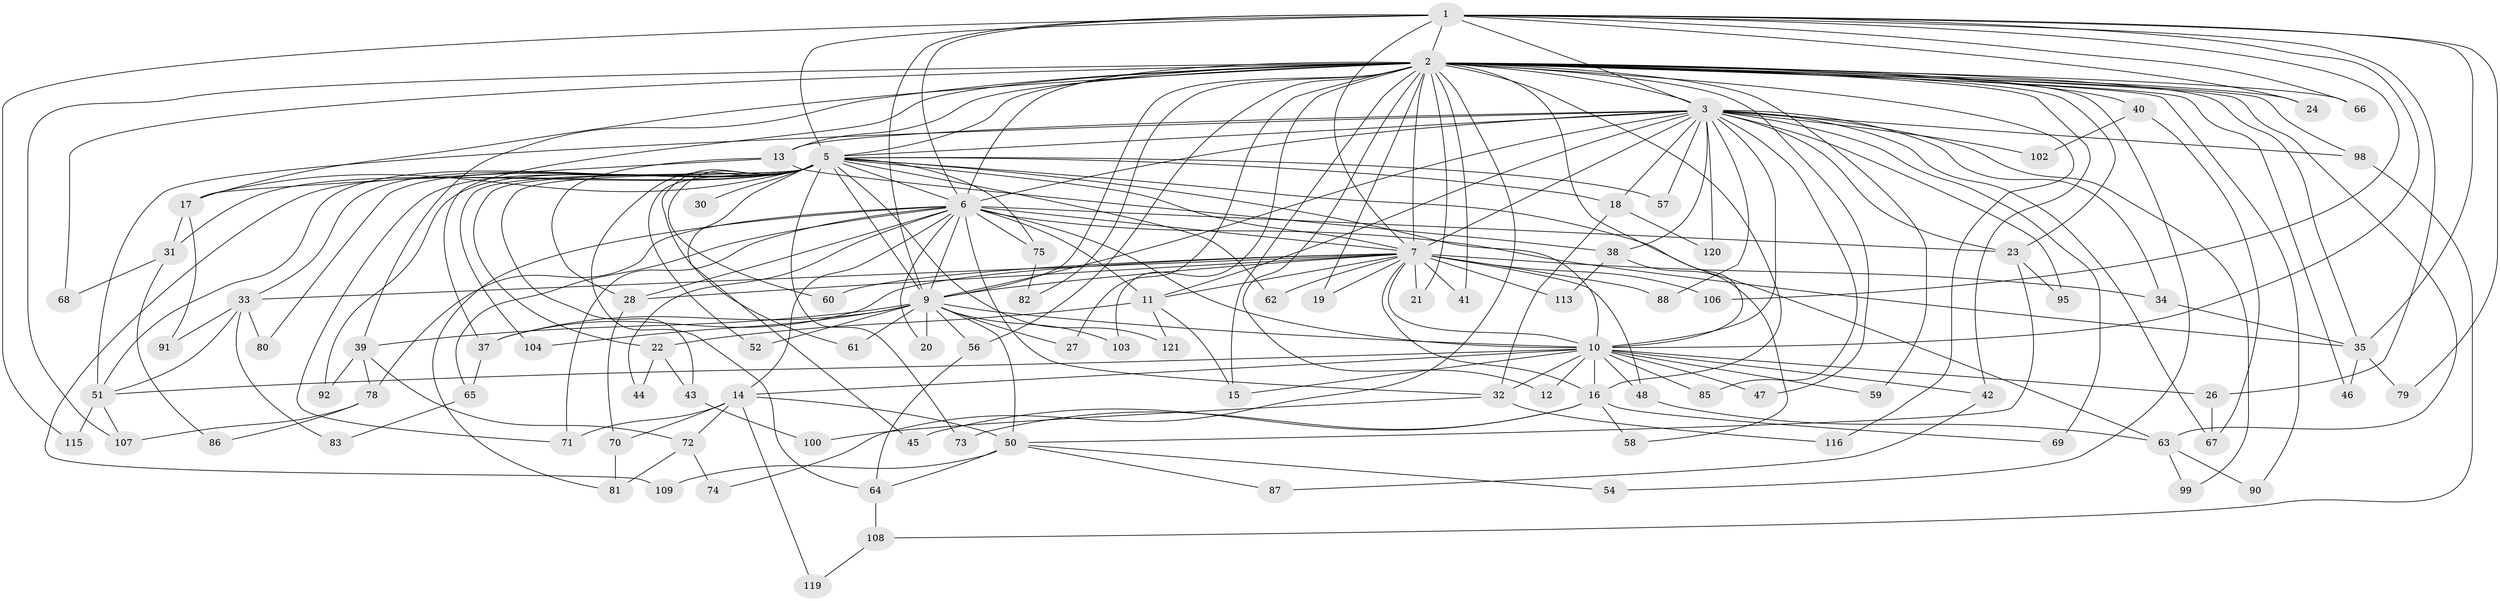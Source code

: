 // Generated by graph-tools (version 1.1) at 2025/51/02/27/25 19:51:51]
// undirected, 97 vertices, 223 edges
graph export_dot {
graph [start="1"]
  node [color=gray90,style=filled];
  1 [super="+89"];
  2 [super="+4"];
  3 [super="+77"];
  5 [super="+8"];
  6 [super="+36"];
  7 [super="+25"];
  9 [super="+110"];
  10 [super="+94"];
  11 [super="+53"];
  12;
  13 [super="+49"];
  14 [super="+55"];
  15 [super="+123"];
  16 [super="+122"];
  17;
  18;
  19;
  20;
  21;
  22 [super="+29"];
  23 [super="+93"];
  24;
  26;
  27;
  28 [super="+84"];
  30;
  31;
  32 [super="+111"];
  33;
  34;
  35 [super="+114"];
  37 [super="+105"];
  38;
  39;
  40;
  41;
  42;
  43;
  44;
  45;
  46;
  47;
  48;
  50 [super="+76"];
  51 [super="+101"];
  52;
  54;
  56;
  57;
  58;
  59;
  60;
  61;
  62;
  63 [super="+97"];
  64 [super="+96"];
  65;
  66;
  67 [super="+118"];
  68;
  69;
  70;
  71 [super="+112"];
  72 [super="+117"];
  73;
  74;
  75;
  78 [super="+124"];
  79;
  80;
  81;
  82;
  83;
  85;
  86;
  87;
  88;
  90;
  91;
  92;
  95;
  98;
  99;
  100;
  102;
  103;
  104;
  106;
  107;
  108;
  109;
  113;
  115;
  116;
  119;
  120;
  121;
  1 -- 2 [weight=2];
  1 -- 3;
  1 -- 5 [weight=2];
  1 -- 6;
  1 -- 7;
  1 -- 9;
  1 -- 10;
  1 -- 24;
  1 -- 26;
  1 -- 66;
  1 -- 79;
  1 -- 106;
  1 -- 115;
  1 -- 35;
  2 -- 3 [weight=2];
  2 -- 5 [weight=4];
  2 -- 6 [weight=2];
  2 -- 7 [weight=2];
  2 -- 9 [weight=2];
  2 -- 10 [weight=2];
  2 -- 16;
  2 -- 17;
  2 -- 21;
  2 -- 27;
  2 -- 37;
  2 -- 66;
  2 -- 68;
  2 -- 98;
  2 -- 103;
  2 -- 107;
  2 -- 116;
  2 -- 74;
  2 -- 12;
  2 -- 13;
  2 -- 15;
  2 -- 82;
  2 -- 19;
  2 -- 24;
  2 -- 90;
  2 -- 39;
  2 -- 40;
  2 -- 41;
  2 -- 42;
  2 -- 46;
  2 -- 47;
  2 -- 54;
  2 -- 56;
  2 -- 59;
  2 -- 35;
  2 -- 63;
  2 -- 23;
  3 -- 5 [weight=3];
  3 -- 6;
  3 -- 7;
  3 -- 9;
  3 -- 10;
  3 -- 11;
  3 -- 13;
  3 -- 18;
  3 -- 23;
  3 -- 34;
  3 -- 38;
  3 -- 57;
  3 -- 67;
  3 -- 69;
  3 -- 85;
  3 -- 88;
  3 -- 95;
  3 -- 98;
  3 -- 99;
  3 -- 102;
  3 -- 120;
  3 -- 51;
  5 -- 6 [weight=3];
  5 -- 7 [weight=2];
  5 -- 9 [weight=3];
  5 -- 10 [weight=2];
  5 -- 18;
  5 -- 22 [weight=2];
  5 -- 43;
  5 -- 52;
  5 -- 61;
  5 -- 62;
  5 -- 71;
  5 -- 73;
  5 -- 80;
  5 -- 104;
  5 -- 109;
  5 -- 75;
  5 -- 17;
  5 -- 92;
  5 -- 30;
  5 -- 57;
  5 -- 33;
  5 -- 31;
  5 -- 45;
  5 -- 51;
  5 -- 121;
  5 -- 60;
  5 -- 63;
  5 -- 64;
  6 -- 7;
  6 -- 9;
  6 -- 10;
  6 -- 11;
  6 -- 14;
  6 -- 20;
  6 -- 23;
  6 -- 28;
  6 -- 35;
  6 -- 44;
  6 -- 75;
  6 -- 78;
  6 -- 65;
  6 -- 81;
  6 -- 32;
  6 -- 71;
  7 -- 9;
  7 -- 10;
  7 -- 16;
  7 -- 19;
  7 -- 21;
  7 -- 28;
  7 -- 33;
  7 -- 34;
  7 -- 48;
  7 -- 62;
  7 -- 106;
  7 -- 113;
  7 -- 88;
  7 -- 41;
  7 -- 11 [weight=2];
  7 -- 60;
  7 -- 37;
  9 -- 10;
  9 -- 20;
  9 -- 27;
  9 -- 37;
  9 -- 39;
  9 -- 50;
  9 -- 52;
  9 -- 56;
  9 -- 61;
  9 -- 103;
  9 -- 104;
  10 -- 12;
  10 -- 14 [weight=2];
  10 -- 15;
  10 -- 26;
  10 -- 32;
  10 -- 42;
  10 -- 47;
  10 -- 48;
  10 -- 59;
  10 -- 85;
  10 -- 51;
  10 -- 16;
  11 -- 22;
  11 -- 121;
  11 -- 15;
  13 -- 38;
  13 -- 17;
  13 -- 28;
  14 -- 119;
  14 -- 50;
  14 -- 70;
  14 -- 71;
  14 -- 72;
  16 -- 45;
  16 -- 58;
  16 -- 69;
  16 -- 73;
  17 -- 31;
  17 -- 91;
  18 -- 32;
  18 -- 120;
  22 -- 44;
  22 -- 43;
  23 -- 50;
  23 -- 95;
  26 -- 67;
  28 -- 70;
  31 -- 68;
  31 -- 86;
  32 -- 100;
  32 -- 116;
  33 -- 51;
  33 -- 80;
  33 -- 83;
  33 -- 91;
  34 -- 35;
  35 -- 46;
  35 -- 79;
  37 -- 65;
  38 -- 58;
  38 -- 113;
  39 -- 72;
  39 -- 78;
  39 -- 92;
  40 -- 67;
  40 -- 102;
  42 -- 87;
  43 -- 100;
  48 -- 63;
  50 -- 54;
  50 -- 64;
  50 -- 109;
  50 -- 87;
  51 -- 107;
  51 -- 115;
  56 -- 64;
  63 -- 90;
  63 -- 99;
  64 -- 108;
  65 -- 83;
  70 -- 81;
  72 -- 74;
  72 -- 81;
  75 -- 82;
  78 -- 86;
  78 -- 107;
  98 -- 108;
  108 -- 119;
}
